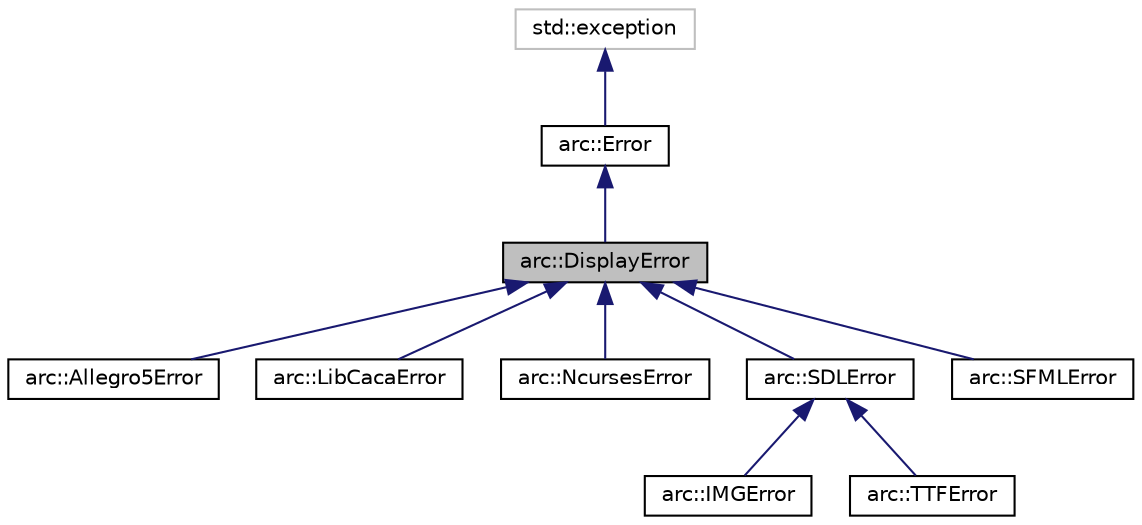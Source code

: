 digraph "arc::DisplayError"
{
 // LATEX_PDF_SIZE
  edge [fontname="Helvetica",fontsize="10",labelfontname="Helvetica",labelfontsize="10"];
  node [fontname="Helvetica",fontsize="10",shape=record];
  Node1 [label="arc::DisplayError",height=0.2,width=0.4,color="black", fillcolor="grey75", style="filled", fontcolor="black",tooltip="Errors related to display libraries."];
  Node2 -> Node1 [dir="back",color="midnightblue",fontsize="10",style="solid",fontname="Helvetica"];
  Node2 [label="arc::Error",height=0.2,width=0.4,color="black", fillcolor="white", style="filled",URL="$classarc_1_1Error.html",tooltip="Standard arcade error."];
  Node3 -> Node2 [dir="back",color="midnightblue",fontsize="10",style="solid",fontname="Helvetica"];
  Node3 [label="std::exception",height=0.2,width=0.4,color="grey75", fillcolor="white", style="filled",tooltip=" "];
  Node1 -> Node4 [dir="back",color="midnightblue",fontsize="10",style="solid",fontname="Helvetica"];
  Node4 [label="arc::Allegro5Error",height=0.2,width=0.4,color="black", fillcolor="white", style="filled",URL="$classarc_1_1Allegro5Error.html",tooltip="Errors related to Allegro5 display library."];
  Node1 -> Node5 [dir="back",color="midnightblue",fontsize="10",style="solid",fontname="Helvetica"];
  Node5 [label="arc::LibCacaError",height=0.2,width=0.4,color="black", fillcolor="white", style="filled",URL="$classarc_1_1LibCacaError.html",tooltip=" "];
  Node1 -> Node6 [dir="back",color="midnightblue",fontsize="10",style="solid",fontname="Helvetica"];
  Node6 [label="arc::NcursesError",height=0.2,width=0.4,color="black", fillcolor="white", style="filled",URL="$classarc_1_1NcursesError.html",tooltip="Errors related to Ncurses display library."];
  Node1 -> Node7 [dir="back",color="midnightblue",fontsize="10",style="solid",fontname="Helvetica"];
  Node7 [label="arc::SDLError",height=0.2,width=0.4,color="black", fillcolor="white", style="filled",URL="$classarc_1_1SDLError.html",tooltip="Errors related to SDL2 display library."];
  Node7 -> Node8 [dir="back",color="midnightblue",fontsize="10",style="solid",fontname="Helvetica"];
  Node8 [label="arc::IMGError",height=0.2,width=0.4,color="black", fillcolor="white", style="filled",URL="$classarc_1_1IMGError.html",tooltip="Errors related to SDL2 Image module."];
  Node7 -> Node9 [dir="back",color="midnightblue",fontsize="10",style="solid",fontname="Helvetica"];
  Node9 [label="arc::TTFError",height=0.2,width=0.4,color="black", fillcolor="white", style="filled",URL="$classarc_1_1TTFError.html",tooltip="Errors related to SDL2 TTF module."];
  Node1 -> Node10 [dir="back",color="midnightblue",fontsize="10",style="solid",fontname="Helvetica"];
  Node10 [label="arc::SFMLError",height=0.2,width=0.4,color="black", fillcolor="white", style="filled",URL="$classarc_1_1SFMLError.html",tooltip="Errors related to SFML display library."];
}
